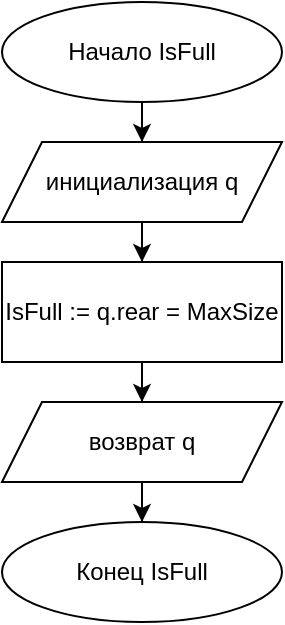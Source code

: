 <mxfile version="26.1.1">
  <diagram name="Страница — 1" id="xQz8-KJzHb8dcBvMmZum">
    <mxGraphModel dx="1290" dy="575" grid="1" gridSize="10" guides="1" tooltips="1" connect="1" arrows="1" fold="1" page="1" pageScale="1" pageWidth="827" pageHeight="1169" math="0" shadow="0">
      <root>
        <mxCell id="0" />
        <mxCell id="1" parent="0" />
        <mxCell id="IE-UkbdnU8F0XDlXtWsS-3" style="edgeStyle=orthogonalEdgeStyle;rounded=0;orthogonalLoop=1;jettySize=auto;html=1;" parent="1" source="IE-UkbdnU8F0XDlXtWsS-1" target="IE-UkbdnU8F0XDlXtWsS-4" edge="1">
          <mxGeometry relative="1" as="geometry">
            <mxPoint x="170" y="110" as="targetPoint" />
          </mxGeometry>
        </mxCell>
        <mxCell id="IE-UkbdnU8F0XDlXtWsS-1" value="Начало&amp;nbsp;IsFull" style="ellipse;whiteSpace=wrap;html=1;" parent="1" vertex="1">
          <mxGeometry x="100" y="40" width="140" height="50" as="geometry" />
        </mxCell>
        <mxCell id="IE-UkbdnU8F0XDlXtWsS-2" value="Конец IsFull" style="ellipse;whiteSpace=wrap;html=1;" parent="1" vertex="1">
          <mxGeometry x="100" y="300" width="140" height="50" as="geometry" />
        </mxCell>
        <mxCell id="IE-UkbdnU8F0XDlXtWsS-5" style="edgeStyle=orthogonalEdgeStyle;rounded=0;orthogonalLoop=1;jettySize=auto;html=1;entryX=0.5;entryY=0;entryDx=0;entryDy=0;" parent="1" source="IE-UkbdnU8F0XDlXtWsS-4" target="IE-UkbdnU8F0XDlXtWsS-6" edge="1">
          <mxGeometry relative="1" as="geometry">
            <mxPoint x="170" y="170" as="targetPoint" />
          </mxGeometry>
        </mxCell>
        <mxCell id="IE-UkbdnU8F0XDlXtWsS-4" value="инициализация q" style="shape=parallelogram;perimeter=parallelogramPerimeter;whiteSpace=wrap;html=1;fixedSize=1;" parent="1" vertex="1">
          <mxGeometry x="100" y="110" width="140" height="40" as="geometry" />
        </mxCell>
        <mxCell id="IE-UkbdnU8F0XDlXtWsS-7" style="edgeStyle=orthogonalEdgeStyle;rounded=0;orthogonalLoop=1;jettySize=auto;html=1;entryX=0.5;entryY=0;entryDx=0;entryDy=0;" parent="1" source="IE-UkbdnU8F0XDlXtWsS-6" target="IE-UkbdnU8F0XDlXtWsS-8" edge="1">
          <mxGeometry relative="1" as="geometry">
            <mxPoint x="170" y="240" as="targetPoint" />
          </mxGeometry>
        </mxCell>
        <mxCell id="IE-UkbdnU8F0XDlXtWsS-6" value="IsFull := q.rear = MaxSize" style="rounded=0;whiteSpace=wrap;html=1;" parent="1" vertex="1">
          <mxGeometry x="100" y="170" width="140" height="50" as="geometry" />
        </mxCell>
        <mxCell id="IE-UkbdnU8F0XDlXtWsS-9" style="edgeStyle=orthogonalEdgeStyle;rounded=0;orthogonalLoop=1;jettySize=auto;html=1;entryX=0.5;entryY=0;entryDx=0;entryDy=0;" parent="1" source="IE-UkbdnU8F0XDlXtWsS-8" target="IE-UkbdnU8F0XDlXtWsS-2" edge="1">
          <mxGeometry relative="1" as="geometry" />
        </mxCell>
        <mxCell id="IE-UkbdnU8F0XDlXtWsS-8" value="возврат q" style="shape=parallelogram;perimeter=parallelogramPerimeter;whiteSpace=wrap;html=1;fixedSize=1;" parent="1" vertex="1">
          <mxGeometry x="100" y="240" width="140" height="40" as="geometry" />
        </mxCell>
      </root>
    </mxGraphModel>
  </diagram>
</mxfile>
